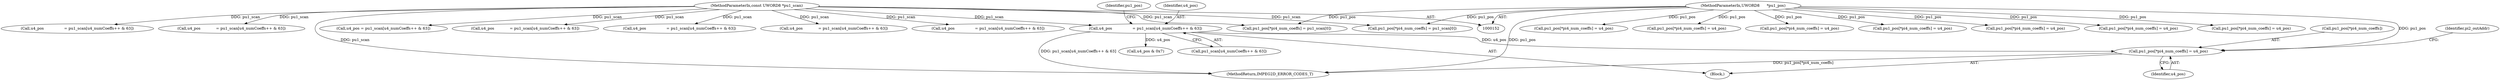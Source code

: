 digraph "0_Android_8b4ed5a23175b7ffa56eea4678db7287f825e985@pointer" {
"1000944" [label="(Call,pu1_pos[*pi4_num_coeffs] = u4_pos)"];
"1000936" [label="(Call,u4_pos                 = pu1_scan[u4_numCoeffs++ & 63])"];
"1000155" [label="(MethodParameterIn,const UWORD8 *pu1_scan)"];
"1000156" [label="(MethodParameterIn,UWORD8      *pu1_pos)"];
"1000946" [label="(Identifier,pu1_pos)"];
"1000952" [label="(Identifier,pi2_outAddr)"];
"1000362" [label="(Call,pu1_pos[*pi4_num_coeffs] = pu1_scan[0])"];
"1001064" [label="(MethodReturn,IMPEG2D_ERROR_CODES_T)"];
"1000692" [label="(Call,u4_pos = pu1_scan[u4_numCoeffs++ & 63])"];
"1000461" [label="(Call,pu1_pos[*pi4_num_coeffs] = u4_pos)"];
"1000936" [label="(Call,u4_pos                 = pu1_scan[u4_numCoeffs++ & 63])"];
"1000309" [label="(Call,pu1_pos[*pi4_num_coeffs] = pu1_scan[0])"];
"1001014" [label="(Call,pu1_pos[*pi4_num_coeffs] = u4_pos)"];
"1000944" [label="(Call,pu1_pos[*pi4_num_coeffs] = u4_pos)"];
"1000949" [label="(Identifier,u4_pos)"];
"1000622" [label="(Call,u4_pos             = pu1_scan[u4_numCoeffs++ & 63])"];
"1000571" [label="(Call,pu1_pos[*pi4_num_coeffs] = u4_pos)"];
"1000871" [label="(Call,u4_pos                 = pu1_scan[u4_numCoeffs++ & 63])"];
"1000938" [label="(Call,pu1_scan[u4_numCoeffs++ & 63])"];
"1000156" [label="(MethodParameterIn,UWORD8      *pu1_pos)"];
"1000905" [label="(Block,)"];
"1000937" [label="(Identifier,u4_pos)"];
"1000700" [label="(Call,pu1_pos[*pi4_num_coeffs] = u4_pos)"];
"1001033" [label="(Call,u4_pos & 0x7)"];
"1000945" [label="(Call,pu1_pos[*pi4_num_coeffs])"];
"1000879" [label="(Call,pu1_pos[*pi4_num_coeffs] = u4_pos)"];
"1000563" [label="(Call,u4_pos             = pu1_scan[u4_numCoeffs++ & 63])"];
"1000788" [label="(Call,pu1_pos[*pi4_num_coeffs] = u4_pos)"];
"1000155" [label="(MethodParameterIn,const UWORD8 *pu1_scan)"];
"1001006" [label="(Call,u4_pos                 = pu1_scan[u4_numCoeffs++ & 63])"];
"1000780" [label="(Call,u4_pos                 = pu1_scan[u4_numCoeffs++ & 63])"];
"1000453" [label="(Call,u4_pos             = pu1_scan[u4_numCoeffs++ & 63])"];
"1000630" [label="(Call,pu1_pos[*pi4_num_coeffs] = u4_pos)"];
"1000944" -> "1000905"  [label="AST: "];
"1000944" -> "1000949"  [label="CFG: "];
"1000945" -> "1000944"  [label="AST: "];
"1000949" -> "1000944"  [label="AST: "];
"1000952" -> "1000944"  [label="CFG: "];
"1000944" -> "1001064"  [label="DDG: pu1_pos[*pi4_num_coeffs]"];
"1000936" -> "1000944"  [label="DDG: u4_pos"];
"1000156" -> "1000944"  [label="DDG: pu1_pos"];
"1000936" -> "1000905"  [label="AST: "];
"1000936" -> "1000938"  [label="CFG: "];
"1000937" -> "1000936"  [label="AST: "];
"1000938" -> "1000936"  [label="AST: "];
"1000946" -> "1000936"  [label="CFG: "];
"1000936" -> "1001064"  [label="DDG: pu1_scan[u4_numCoeffs++ & 63]"];
"1000155" -> "1000936"  [label="DDG: pu1_scan"];
"1000936" -> "1001033"  [label="DDG: u4_pos"];
"1000155" -> "1000152"  [label="AST: "];
"1000155" -> "1001064"  [label="DDG: pu1_scan"];
"1000155" -> "1000309"  [label="DDG: pu1_scan"];
"1000155" -> "1000362"  [label="DDG: pu1_scan"];
"1000155" -> "1000453"  [label="DDG: pu1_scan"];
"1000155" -> "1000563"  [label="DDG: pu1_scan"];
"1000155" -> "1000622"  [label="DDG: pu1_scan"];
"1000155" -> "1000692"  [label="DDG: pu1_scan"];
"1000155" -> "1000780"  [label="DDG: pu1_scan"];
"1000155" -> "1000871"  [label="DDG: pu1_scan"];
"1000155" -> "1001006"  [label="DDG: pu1_scan"];
"1000156" -> "1000152"  [label="AST: "];
"1000156" -> "1001064"  [label="DDG: pu1_pos"];
"1000156" -> "1000309"  [label="DDG: pu1_pos"];
"1000156" -> "1000362"  [label="DDG: pu1_pos"];
"1000156" -> "1000461"  [label="DDG: pu1_pos"];
"1000156" -> "1000571"  [label="DDG: pu1_pos"];
"1000156" -> "1000630"  [label="DDG: pu1_pos"];
"1000156" -> "1000700"  [label="DDG: pu1_pos"];
"1000156" -> "1000788"  [label="DDG: pu1_pos"];
"1000156" -> "1000879"  [label="DDG: pu1_pos"];
"1000156" -> "1001014"  [label="DDG: pu1_pos"];
}
